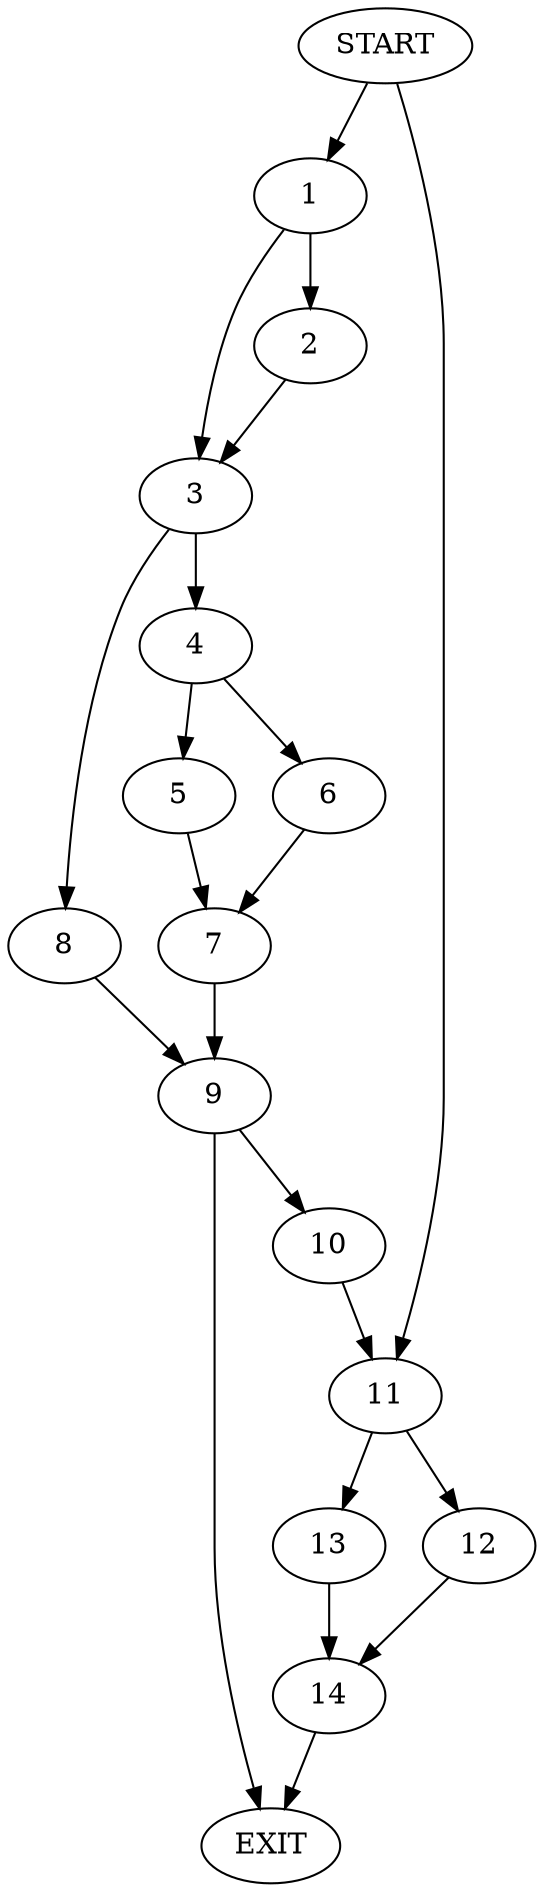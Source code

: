 digraph { 
0 [label="START"];
1;
2;
3;
4;
5;
6;
7;
8;
9;
10;
11;
12;
13;
14;
15[label="EXIT"];
0 -> 1;
0 -> 11;
1 -> 3;
1 -> 2;
2 -> 3;
3 -> 4;
3 -> 8;
4 -> 5;
4 -> 6;
5 -> 7;
6 -> 7;
7 -> 9;
8 -> 9;
9 -> 15;
9 -> 10;
10 -> 11;
11 -> 12;
11 -> 13;
12 -> 14;
13 -> 14;
14 -> 15;
}